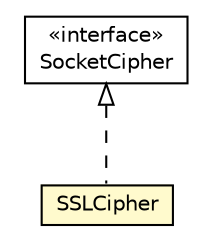 #!/usr/local/bin/dot
#
# Class diagram 
# Generated by UMLGraph version R5_6-24-gf6e263 (http://www.umlgraph.org/)
#

digraph G {
	edge [fontname="Helvetica",fontsize=10,labelfontname="Helvetica",labelfontsize=10];
	node [fontname="Helvetica",fontsize=10,shape=plaintext];
	nodesep=0.25;
	ranksep=0.5;
	// org.universAAL.ri.gateway.communication.cipher.SSLCipher
	c26969 [label=<<table title="org.universAAL.ri.gateway.communication.cipher.SSLCipher" border="0" cellborder="1" cellspacing="0" cellpadding="2" port="p" bgcolor="lemonChiffon" href="./SSLCipher.html">
		<tr><td><table border="0" cellspacing="0" cellpadding="1">
<tr><td align="center" balign="center"> SSLCipher </td></tr>
		</table></td></tr>
		</table>>, URL="./SSLCipher.html", fontname="Helvetica", fontcolor="black", fontsize=10.0];
	// org.universAAL.ri.gateway.communication.cipher.SocketCipher
	c26972 [label=<<table title="org.universAAL.ri.gateway.communication.cipher.SocketCipher" border="0" cellborder="1" cellspacing="0" cellpadding="2" port="p" href="./SocketCipher.html">
		<tr><td><table border="0" cellspacing="0" cellpadding="1">
<tr><td align="center" balign="center"> &#171;interface&#187; </td></tr>
<tr><td align="center" balign="center"> SocketCipher </td></tr>
		</table></td></tr>
		</table>>, URL="./SocketCipher.html", fontname="Helvetica", fontcolor="black", fontsize=10.0];
	//org.universAAL.ri.gateway.communication.cipher.SSLCipher implements org.universAAL.ri.gateway.communication.cipher.SocketCipher
	c26972:p -> c26969:p [dir=back,arrowtail=empty,style=dashed];
}

